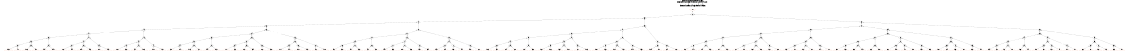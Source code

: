 # Network structure generated by ABC

digraph network {
size = "7.5,10";
center = true;
edge [dir = back];

{
  node [shape = plaintext];
  edge [style = invis];
  LevelTitle1 [label=""];
  LevelTitle2 [label=""];
  Level10 [label = ""];
  Level9 [label = ""];
  Level8 [label = ""];
  Level7 [label = ""];
  Level6 [label = ""];
  Level5 [label = ""];
  Level4 [label = ""];
  Level3 [label = ""];
  Level2 [label = ""];
  Level1 [label = ""];
  Level0 [label = ""];
  LevelTitle1 ->  LevelTitle2 ->  Level10 ->  Level9 ->  Level8 ->  Level7 ->  Level6 ->  Level5 ->  Level4 ->  Level3 ->  Level2 ->  Level1 ->  Level0;
}

{
  rank = same;
  LevelTitle1;
  title1 [shape=plaintext,
          fontsize=20,
          fontname = "Times-Roman",
          label="Network structure visualized by ABC\nBenchmark \"top\". Time was Thu Oct  8 20:19:09 2020. "
         ];
}

{
  rank = same;
  LevelTitle2;
  title2 [shape=plaintext,
          fontsize=18,
          fontname = "Times-Roman",
          label="The network contains 129 logic nodes and 0 latches.\n"
         ];
}

{
  rank = same;
  Level10;
  Node131 [label = "o_0_", shape = invtriangle, color = coral, fillcolor = coral];
}

{
  rank = same;
  Level9;
  Node260 [label = "260\n", shape = ellipse];
}

{
  rank = same;
  Level8;
  Node259 [label = "259\n", shape = ellipse];
}

{
  rank = same;
  Level7;
  Node184 [label = "184\n", shape = ellipse];
  Node258 [label = "258\n", shape = ellipse];
}

{
  rank = same;
  Level6;
  Node183 [label = "183\n", shape = ellipse];
  Node205 [label = "205\n", shape = ellipse];
  Node257 [label = "257\n", shape = ellipse];
}

{
  rank = same;
  Level5;
  Node148 [label = "148\n", shape = ellipse];
  Node165 [label = "165\n", shape = ellipse];
  Node182 [label = "182\n", shape = ellipse];
  Node204 [label = "204\n", shape = ellipse];
  Node222 [label = "222\n", shape = ellipse];
  Node239 [label = "239\n", shape = ellipse];
  Node256 [label = "256\n", shape = ellipse];
}

{
  rank = same;
  Level4;
  Node147 [label = "147\n", shape = ellipse];
  Node164 [label = "164\n", shape = ellipse];
  Node181 [label = "181\n", shape = ellipse];
  Node203 [label = "203\n", shape = ellipse];
  Node221 [label = "221\n", shape = ellipse];
  Node238 [label = "238\n", shape = ellipse];
  Node255 [label = "255\n", shape = ellipse];
}

{
  rank = same;
  Level3;
  Node136 [label = "136\n", shape = ellipse];
  Node141 [label = "141\n", shape = ellipse];
  Node146 [label = "146\n", shape = ellipse];
  Node153 [label = "153\n", shape = ellipse];
  Node158 [label = "158\n", shape = ellipse];
  Node163 [label = "163\n", shape = ellipse];
  Node170 [label = "170\n", shape = ellipse];
  Node175 [label = "175\n", shape = ellipse];
  Node180 [label = "180\n", shape = ellipse];
  Node192 [label = "192\n", shape = ellipse];
  Node197 [label = "197\n", shape = ellipse];
  Node202 [label = "202\n", shape = ellipse];
  Node210 [label = "210\n", shape = ellipse];
  Node215 [label = "215\n", shape = ellipse];
  Node220 [label = "220\n", shape = ellipse];
  Node227 [label = "227\n", shape = ellipse];
  Node232 [label = "232\n", shape = ellipse];
  Node237 [label = "237\n", shape = ellipse];
  Node244 [label = "244\n", shape = ellipse];
  Node249 [label = "249\n", shape = ellipse];
  Node254 [label = "254\n", shape = ellipse];
}

{
  rank = same;
  Level2;
  Node135 [label = "135\n", shape = ellipse];
  Node140 [label = "140\n", shape = ellipse];
  Node145 [label = "145\n", shape = ellipse];
  Node152 [label = "152\n", shape = ellipse];
  Node157 [label = "157\n", shape = ellipse];
  Node162 [label = "162\n", shape = ellipse];
  Node169 [label = "169\n", shape = ellipse];
  Node174 [label = "174\n", shape = ellipse];
  Node179 [label = "179\n", shape = ellipse];
  Node187 [label = "187\n", shape = ellipse];
  Node191 [label = "191\n", shape = ellipse];
  Node196 [label = "196\n", shape = ellipse];
  Node201 [label = "201\n", shape = ellipse];
  Node209 [label = "209\n", shape = ellipse];
  Node214 [label = "214\n", shape = ellipse];
  Node219 [label = "219\n", shape = ellipse];
  Node226 [label = "226\n", shape = ellipse];
  Node231 [label = "231\n", shape = ellipse];
  Node236 [label = "236\n", shape = ellipse];
  Node243 [label = "243\n", shape = ellipse];
  Node248 [label = "248\n", shape = ellipse];
  Node253 [label = "253\n", shape = ellipse];
}

{
  rank = same;
  Level1;
  Node132 [label = "132\n", shape = ellipse];
  Node133 [label = "133\n", shape = ellipse];
  Node134 [label = "134\n", shape = ellipse];
  Node137 [label = "137\n", shape = ellipse];
  Node138 [label = "138\n", shape = ellipse];
  Node139 [label = "139\n", shape = ellipse];
  Node142 [label = "142\n", shape = ellipse];
  Node143 [label = "143\n", shape = ellipse];
  Node144 [label = "144\n", shape = ellipse];
  Node149 [label = "149\n", shape = ellipse];
  Node150 [label = "150\n", shape = ellipse];
  Node151 [label = "151\n", shape = ellipse];
  Node154 [label = "154\n", shape = ellipse];
  Node155 [label = "155\n", shape = ellipse];
  Node156 [label = "156\n", shape = ellipse];
  Node159 [label = "159\n", shape = ellipse];
  Node160 [label = "160\n", shape = ellipse];
  Node161 [label = "161\n", shape = ellipse];
  Node166 [label = "166\n", shape = ellipse];
  Node167 [label = "167\n", shape = ellipse];
  Node168 [label = "168\n", shape = ellipse];
  Node171 [label = "171\n", shape = ellipse];
  Node172 [label = "172\n", shape = ellipse];
  Node173 [label = "173\n", shape = ellipse];
  Node176 [label = "176\n", shape = ellipse];
  Node177 [label = "177\n", shape = ellipse];
  Node178 [label = "178\n", shape = ellipse];
  Node185 [label = "185\n", shape = ellipse];
  Node186 [label = "186\n", shape = ellipse];
  Node188 [label = "188\n", shape = ellipse];
  Node189 [label = "189\n", shape = ellipse];
  Node190 [label = "190\n", shape = ellipse];
  Node193 [label = "193\n", shape = ellipse];
  Node194 [label = "194\n", shape = ellipse];
  Node195 [label = "195\n", shape = ellipse];
  Node198 [label = "198\n", shape = ellipse];
  Node199 [label = "199\n", shape = ellipse];
  Node200 [label = "200\n", shape = ellipse];
  Node206 [label = "206\n", shape = ellipse];
  Node207 [label = "207\n", shape = ellipse];
  Node208 [label = "208\n", shape = ellipse];
  Node211 [label = "211\n", shape = ellipse];
  Node212 [label = "212\n", shape = ellipse];
  Node213 [label = "213\n", shape = ellipse];
  Node216 [label = "216\n", shape = ellipse];
  Node217 [label = "217\n", shape = ellipse];
  Node218 [label = "218\n", shape = ellipse];
  Node223 [label = "223\n", shape = ellipse];
  Node224 [label = "224\n", shape = ellipse];
  Node225 [label = "225\n", shape = ellipse];
  Node228 [label = "228\n", shape = ellipse];
  Node229 [label = "229\n", shape = ellipse];
  Node230 [label = "230\n", shape = ellipse];
  Node233 [label = "233\n", shape = ellipse];
  Node234 [label = "234\n", shape = ellipse];
  Node235 [label = "235\n", shape = ellipse];
  Node240 [label = "240\n", shape = ellipse];
  Node241 [label = "241\n", shape = ellipse];
  Node242 [label = "242\n", shape = ellipse];
  Node245 [label = "245\n", shape = ellipse];
  Node246 [label = "246\n", shape = ellipse];
  Node247 [label = "247\n", shape = ellipse];
  Node250 [label = "250\n", shape = ellipse];
  Node251 [label = "251\n", shape = ellipse];
  Node252 [label = "252\n", shape = ellipse];
}

{
  rank = same;
  Level0;
  Node1 [label = "i_89_", shape = triangle, color = coral, fillcolor = coral];
  Node2 [label = "i_76_", shape = triangle, color = coral, fillcolor = coral];
  Node3 [label = "i_63_", shape = triangle, color = coral, fillcolor = coral];
  Node4 [label = "i_50_", shape = triangle, color = coral, fillcolor = coral];
  Node5 [label = "i_75_", shape = triangle, color = coral, fillcolor = coral];
  Node6 [label = "i_64_", shape = triangle, color = coral, fillcolor = coral];
  Node7 [label = "i_78_", shape = triangle, color = coral, fillcolor = coral];
  Node8 [label = "i_61_", shape = triangle, color = coral, fillcolor = coral];
  Node9 [label = "i_99_", shape = triangle, color = coral, fillcolor = coral];
  Node10 [label = "i_77_", shape = triangle, color = coral, fillcolor = coral];
  Node11 [label = "i_62_", shape = triangle, color = coral, fillcolor = coral];
  Node12 [label = "i_40_", shape = triangle, color = coral, fillcolor = coral];
  Node13 [label = "i_120_", shape = triangle, color = coral, fillcolor = coral];
  Node14 [label = "i_72_", shape = triangle, color = coral, fillcolor = coral];
  Node15 [label = "i_67_", shape = triangle, color = coral, fillcolor = coral];
  Node16 [label = "i_121_", shape = triangle, color = coral, fillcolor = coral];
  Node17 [label = "i_71_", shape = triangle, color = coral, fillcolor = coral];
  Node18 [label = "i_68_", shape = triangle, color = coral, fillcolor = coral];
  Node19 [label = "i_122_", shape = triangle, color = coral, fillcolor = coral];
  Node20 [label = "i_74_", shape = triangle, color = coral, fillcolor = coral];
  Node21 [label = "i_65_", shape = triangle, color = coral, fillcolor = coral];
  Node22 [label = "i_30_", shape = triangle, color = coral, fillcolor = coral];
  Node23 [label = "i_123_", shape = triangle, color = coral, fillcolor = coral];
  Node24 [label = "i_73_", shape = triangle, color = coral, fillcolor = coral];
  Node25 [label = "i_66_", shape = triangle, color = coral, fillcolor = coral];
  Node26 [label = "i_124_", shape = triangle, color = coral, fillcolor = coral];
  Node27 [label = "i_94_", shape = triangle, color = coral, fillcolor = coral];
  Node28 [label = "i_81_", shape = triangle, color = coral, fillcolor = coral];
  Node29 [label = "i_125_", shape = triangle, color = coral, fillcolor = coral];
  Node30 [label = "i_93_", shape = triangle, color = coral, fillcolor = coral];
  Node31 [label = "i_82_", shape = triangle, color = coral, fillcolor = coral];
  Node32 [label = "i_20_", shape = triangle, color = coral, fillcolor = coral];
  Node33 [label = "i_126_", shape = triangle, color = coral, fillcolor = coral];
  Node34 [label = "i_92_", shape = triangle, color = coral, fillcolor = coral];
  Node35 [label = "i_83_", shape = triangle, color = coral, fillcolor = coral];
  Node36 [label = "i_69_", shape = triangle, color = coral, fillcolor = coral];
  Node37 [label = "i_9_", shape = triangle, color = coral, fillcolor = coral];
  Node38 [label = "i_127_", shape = triangle, color = coral, fillcolor = coral];
  Node39 [label = "i_91_", shape = triangle, color = coral, fillcolor = coral];
  Node40 [label = "i_84_", shape = triangle, color = coral, fillcolor = coral];
  Node41 [label = "i_128_", shape = triangle, color = coral, fillcolor = coral];
  Node42 [label = "i_98_", shape = triangle, color = coral, fillcolor = coral];
  Node43 [label = "i_85_", shape = triangle, color = coral, fillcolor = coral];
  Node44 [label = "i_10_", shape = triangle, color = coral, fillcolor = coral];
  Node45 [label = "i_7_", shape = triangle, color = coral, fillcolor = coral];
  Node46 [label = "i_129_", shape = triangle, color = coral, fillcolor = coral];
  Node47 [label = "i_97_", shape = triangle, color = coral, fillcolor = coral];
  Node48 [label = "i_86_", shape = triangle, color = coral, fillcolor = coral];
  Node49 [label = "i_79_", shape = triangle, color = coral, fillcolor = coral];
  Node50 [label = "i_8_", shape = triangle, color = coral, fillcolor = coral];
  Node51 [label = "i_96_", shape = triangle, color = coral, fillcolor = coral];
  Node52 [label = "i_87_", shape = triangle, color = coral, fillcolor = coral];
  Node53 [label = "i_5_", shape = triangle, color = coral, fillcolor = coral];
  Node54 [label = "i_95_", shape = triangle, color = coral, fillcolor = coral];
  Node55 [label = "i_88_", shape = triangle, color = coral, fillcolor = coral];
  Node56 [label = "i_6_", shape = triangle, color = coral, fillcolor = coral];
  Node57 [label = "i_27_", shape = triangle, color = coral, fillcolor = coral];
  Node58 [label = "i_14_", shape = triangle, color = coral, fillcolor = coral];
  Node59 [label = "i_3_", shape = triangle, color = coral, fillcolor = coral];
  Node60 [label = "i_39_", shape = triangle, color = coral, fillcolor = coral];
  Node61 [label = "i_28_", shape = triangle, color = coral, fillcolor = coral];
  Node62 [label = "i_13_", shape = triangle, color = coral, fillcolor = coral];
  Node63 [label = "i_4_", shape = triangle, color = coral, fillcolor = coral];
  Node64 [label = "i_119_", shape = triangle, color = coral, fillcolor = coral];
  Node65 [label = "i_108_", shape = triangle, color = coral, fillcolor = coral];
  Node66 [label = "i_25_", shape = triangle, color = coral, fillcolor = coral];
  Node67 [label = "i_12_", shape = triangle, color = coral, fillcolor = coral];
  Node68 [label = "i_1_", shape = triangle, color = coral, fillcolor = coral];
  Node69 [label = "i_118_", shape = triangle, color = coral, fillcolor = coral];
  Node70 [label = "i_109_", shape = triangle, color = coral, fillcolor = coral];
  Node71 [label = "i_26_", shape = triangle, color = coral, fillcolor = coral];
  Node72 [label = "i_11_", shape = triangle, color = coral, fillcolor = coral];
  Node73 [label = "i_2_", shape = triangle, color = coral, fillcolor = coral];
  Node74 [label = "i_117_", shape = triangle, color = coral, fillcolor = coral];
  Node75 [label = "i_106_", shape = triangle, color = coral, fillcolor = coral];
  Node76 [label = "i_90_", shape = triangle, color = coral, fillcolor = coral];
  Node77 [label = "i_49_", shape = triangle, color = coral, fillcolor = coral];
  Node78 [label = "i_23_", shape = triangle, color = coral, fillcolor = coral];
  Node79 [label = "i_18_", shape = triangle, color = coral, fillcolor = coral];
  Node80 [label = "i_116_", shape = triangle, color = coral, fillcolor = coral];
  Node81 [label = "i_107_", shape = triangle, color = coral, fillcolor = coral];
  Node82 [label = "i_24_", shape = triangle, color = coral, fillcolor = coral];
  Node83 [label = "i_17_", shape = triangle, color = coral, fillcolor = coral];
  Node84 [label = "i_0_", shape = triangle, color = coral, fillcolor = coral];
  Node85 [label = "i_115_", shape = triangle, color = coral, fillcolor = coral];
  Node86 [label = "i_104_", shape = triangle, color = coral, fillcolor = coral];
  Node87 [label = "i_21_", shape = triangle, color = coral, fillcolor = coral];
  Node88 [label = "i_16_", shape = triangle, color = coral, fillcolor = coral];
  Node89 [label = "i_114_", shape = triangle, color = coral, fillcolor = coral];
  Node90 [label = "i_105_", shape = triangle, color = coral, fillcolor = coral];
  Node91 [label = "i_80_", shape = triangle, color = coral, fillcolor = coral];
  Node92 [label = "i_59_", shape = triangle, color = coral, fillcolor = coral];
  Node93 [label = "i_22_", shape = triangle, color = coral, fillcolor = coral];
  Node94 [label = "i_15_", shape = triangle, color = coral, fillcolor = coral];
  Node95 [label = "i_113_", shape = triangle, color = coral, fillcolor = coral];
  Node96 [label = "i_102_", shape = triangle, color = coral, fillcolor = coral];
  Node97 [label = "i_58_", shape = triangle, color = coral, fillcolor = coral];
  Node98 [label = "i_45_", shape = triangle, color = coral, fillcolor = coral];
  Node99 [label = "i_32_", shape = triangle, color = coral, fillcolor = coral];
  Node100 [label = "i_112_", shape = triangle, color = coral, fillcolor = coral];
  Node101 [label = "i_103_", shape = triangle, color = coral, fillcolor = coral];
  Node102 [label = "i_57_", shape = triangle, color = coral, fillcolor = coral];
  Node103 [label = "i_46_", shape = triangle, color = coral, fillcolor = coral];
  Node104 [label = "i_31_", shape = triangle, color = coral, fillcolor = coral];
  Node105 [label = "i_111_", shape = triangle, color = coral, fillcolor = coral];
  Node106 [label = "i_100_", shape = triangle, color = coral, fillcolor = coral];
  Node107 [label = "i_70_", shape = triangle, color = coral, fillcolor = coral];
  Node108 [label = "i_56_", shape = triangle, color = coral, fillcolor = coral];
  Node109 [label = "i_47_", shape = triangle, color = coral, fillcolor = coral];
  Node110 [label = "i_34_", shape = triangle, color = coral, fillcolor = coral];
  Node111 [label = "i_110_", shape = triangle, color = coral, fillcolor = coral];
  Node112 [label = "i_101_", shape = triangle, color = coral, fillcolor = coral];
  Node113 [label = "i_55_", shape = triangle, color = coral, fillcolor = coral];
  Node114 [label = "i_48_", shape = triangle, color = coral, fillcolor = coral];
  Node115 [label = "i_33_", shape = triangle, color = coral, fillcolor = coral];
  Node116 [label = "i_19_", shape = triangle, color = coral, fillcolor = coral];
  Node117 [label = "i_54_", shape = triangle, color = coral, fillcolor = coral];
  Node118 [label = "i_41_", shape = triangle, color = coral, fillcolor = coral];
  Node119 [label = "i_36_", shape = triangle, color = coral, fillcolor = coral];
  Node120 [label = "i_60_", shape = triangle, color = coral, fillcolor = coral];
  Node121 [label = "i_53_", shape = triangle, color = coral, fillcolor = coral];
  Node122 [label = "i_42_", shape = triangle, color = coral, fillcolor = coral];
  Node123 [label = "i_35_", shape = triangle, color = coral, fillcolor = coral];
  Node124 [label = "i_52_", shape = triangle, color = coral, fillcolor = coral];
  Node125 [label = "i_43_", shape = triangle, color = coral, fillcolor = coral];
  Node126 [label = "i_38_", shape = triangle, color = coral, fillcolor = coral];
  Node127 [label = "i_29_", shape = triangle, color = coral, fillcolor = coral];
  Node128 [label = "i_51_", shape = triangle, color = coral, fillcolor = coral];
  Node129 [label = "i_44_", shape = triangle, color = coral, fillcolor = coral];
  Node130 [label = "i_37_", shape = triangle, color = coral, fillcolor = coral];
}

title1 -> title2 [style = invis];
title2 -> Node131 [style = invis];
Node131 -> Node260 [style = solid];
Node132 -> Node90 [style = solid];
Node132 -> Node118 [style = solid];
Node133 -> Node75 [style = solid];
Node133 -> Node122 [style = solid];
Node134 -> Node12 [style = solid];
Node134 -> Node86 [style = solid];
Node135 -> Node132 [style = solid];
Node135 -> Node133 [style = solid];
Node136 -> Node134 [style = solid];
Node136 -> Node135 [style = solid];
Node137 -> Node65 [style = solid];
Node137 -> Node129 [style = solid];
Node138 -> Node70 [style = solid];
Node138 -> Node98 [style = solid];
Node139 -> Node81 [style = solid];
Node139 -> Node125 [style = solid];
Node140 -> Node137 [style = solid];
Node140 -> Node138 [style = solid];
Node141 -> Node139 [style = solid];
Node141 -> Node140 [style = solid];
Node142 -> Node96 [style = solid];
Node142 -> Node126 [style = solid];
Node143 -> Node60 [style = solid];
Node143 -> Node101 [style = solid];
Node144 -> Node112 [style = solid];
Node144 -> Node130 [style = solid];
Node145 -> Node142 [style = solid];
Node145 -> Node143 [style = solid];
Node146 -> Node144 [style = solid];
Node146 -> Node145 [style = solid];
Node147 -> Node136 [style = solid];
Node147 -> Node141 [style = solid];
Node148 -> Node146 [style = solid];
Node148 -> Node147 [style = solid];
Node149 -> Node4 [style = solid];
Node149 -> Node89 [style = solid];
Node150 -> Node85 [style = solid];
Node150 -> Node128 [style = solid];
Node151 -> Node77 [style = solid];
Node151 -> Node95 [style = solid];
Node152 -> Node149 [style = solid];
Node152 -> Node150 [style = solid];
Node153 -> Node151 [style = solid];
Node153 -> Node152 [style = solid];
Node154 -> Node74 [style = solid];
Node154 -> Node121 [style = solid];
Node155 -> Node69 [style = solid];
Node155 -> Node117 [style = solid];
Node156 -> Node80 [style = solid];
Node156 -> Node124 [style = solid];
Node157 -> Node154 [style = solid];
Node157 -> Node155 [style = solid];
Node158 -> Node156 [style = solid];
Node158 -> Node157 [style = solid];
Node159 -> Node105 [style = solid];
Node159 -> Node109 [style = solid];
Node160 -> Node100 [style = solid];
Node160 -> Node114 [style = solid];
Node161 -> Node103 [style = solid];
Node161 -> Node111 [style = solid];
Node162 -> Node159 [style = solid];
Node162 -> Node160 [style = solid];
Node163 -> Node161 [style = solid];
Node163 -> Node162 [style = solid];
Node164 -> Node153 [style = solid];
Node164 -> Node158 [style = solid];
Node165 -> Node163 [style = solid];
Node165 -> Node164 [style = solid];
Node166 -> Node51 [style = solid];
Node166 -> Node99 [style = solid];
Node167 -> Node47 [style = solid];
Node167 -> Node115 [style = solid];
Node168 -> Node54 [style = solid];
Node168 -> Node104 [style = solid];
Node169 -> Node166 [style = solid];
Node169 -> Node167 [style = solid];
Node170 -> Node168 [style = solid];
Node170 -> Node169 [style = solid];
Node171 -> Node9 [style = solid];
Node171 -> Node123 [style = solid];
Node172 -> Node106 [style = solid];
Node172 -> Node119 [style = solid];
Node173 -> Node42 [style = solid];
Node173 -> Node110 [style = solid];
Node174 -> Node171 [style = solid];
Node174 -> Node172 [style = solid];
Node175 -> Node173 [style = solid];
Node175 -> Node174 [style = solid];
Node176 -> Node30 [style = solid];
Node176 -> Node127 [style = solid];
Node177 -> Node22 [style = solid];
Node177 -> Node27 [style = solid];
Node178 -> Node34 [style = solid];
Node178 -> Node61 [style = solid];
Node179 -> Node176 [style = solid];
Node179 -> Node177 [style = solid];
Node180 -> Node178 [style = solid];
Node180 -> Node179 [style = solid];
Node181 -> Node170 [style = solid];
Node181 -> Node175 [style = solid];
Node182 -> Node180 [style = solid];
Node182 -> Node181 [style = solid];
Node183 -> Node148 [style = solid];
Node183 -> Node165 [style = solid];
Node184 -> Node182 [style = solid];
Node184 -> Node183 [style = solid];
Node185 -> Node46 [style = solid];
Node185 -> Node84 [style = solid];
Node186 -> Node6 [style = solid];
Node186 -> Node41 [style = solid];
Node187 -> Node185 [style = solid];
Node187 -> Node186 [style = solid];
Node188 -> Node23 [style = solid];
Node188 -> Node92 [style = solid];
Node189 -> Node26 [style = solid];
Node189 -> Node120 [style = solid];
Node190 -> Node19 [style = solid];
Node190 -> Node97 [style = solid];
Node191 -> Node188 [style = solid];
Node191 -> Node189 [style = solid];
Node192 -> Node190 [style = solid];
Node192 -> Node191 [style = solid];
Node193 -> Node11 [style = solid];
Node193 -> Node33 [style = solid];
Node194 -> Node3 [style = solid];
Node194 -> Node38 [style = solid];
Node195 -> Node8 [style = solid];
Node195 -> Node29 [style = solid];
Node196 -> Node193 [style = solid];
Node196 -> Node194 [style = solid];
Node197 -> Node195 [style = solid];
Node197 -> Node196 [style = solid];
Node198 -> Node13 [style = solid];
Node198 -> Node108 [style = solid];
Node199 -> Node16 [style = solid];
Node199 -> Node102 [style = solid];
Node200 -> Node64 [style = solid];
Node200 -> Node113 [style = solid];
Node201 -> Node198 [style = solid];
Node201 -> Node199 [style = solid];
Node202 -> Node200 [style = solid];
Node202 -> Node201 [style = solid];
Node203 -> Node192 [style = solid];
Node203 -> Node197 [style = solid];
Node204 -> Node202 [style = solid];
Node204 -> Node203 [style = solid];
Node205 -> Node187 [style = solid];
Node205 -> Node204 [style = solid];
Node206 -> Node7 [style = solid];
Node206 -> Node58 [style = solid];
Node207 -> Node49 [style = solid];
Node207 -> Node94 [style = solid];
Node208 -> Node10 [style = solid];
Node208 -> Node62 [style = solid];
Node209 -> Node206 [style = solid];
Node209 -> Node207 [style = solid];
Node210 -> Node208 [style = solid];
Node210 -> Node209 [style = solid];
Node211 -> Node28 [style = solid];
Node211 -> Node83 [style = solid];
Node212 -> Node31 [style = solid];
Node212 -> Node79 [style = solid];
Node213 -> Node88 [style = solid];
Node213 -> Node91 [style = solid];
Node214 -> Node211 [style = solid];
Node214 -> Node212 [style = solid];
Node215 -> Node213 [style = solid];
Node215 -> Node214 [style = solid];
Node216 -> Node5 [style = solid];
Node216 -> Node72 [style = solid];
Node217 -> Node2 [style = solid];
Node217 -> Node67 [style = solid];
Node218 -> Node20 [style = solid];
Node218 -> Node44 [style = solid];
Node219 -> Node216 [style = solid];
Node219 -> Node217 [style = solid];
Node220 -> Node218 [style = solid];
Node220 -> Node219 [style = solid];
Node221 -> Node210 [style = solid];
Node221 -> Node215 [style = solid];
Node222 -> Node220 [style = solid];
Node222 -> Node221 [style = solid];
Node223 -> Node52 [style = solid];
Node223 -> Node78 [style = solid];
Node224 -> Node55 [style = solid];
Node224 -> Node82 [style = solid];
Node225 -> Node48 [style = solid];
Node225 -> Node93 [style = solid];
Node226 -> Node223 [style = solid];
Node226 -> Node224 [style = solid];
Node227 -> Node225 [style = solid];
Node227 -> Node226 [style = solid];
Node228 -> Node71 [style = solid];
Node228 -> Node76 [style = solid];
Node229 -> Node39 [style = solid];
Node229 -> Node57 [style = solid];
Node230 -> Node1 [style = solid];
Node230 -> Node66 [style = solid];
Node231 -> Node228 [style = solid];
Node231 -> Node229 [style = solid];
Node232 -> Node230 [style = solid];
Node232 -> Node231 [style = solid];
Node233 -> Node32 [style = solid];
Node233 -> Node40 [style = solid];
Node234 -> Node43 [style = solid];
Node234 -> Node87 [style = solid];
Node235 -> Node35 [style = solid];
Node235 -> Node116 [style = solid];
Node236 -> Node233 [style = solid];
Node236 -> Node234 [style = solid];
Node237 -> Node235 [style = solid];
Node237 -> Node236 [style = solid];
Node238 -> Node227 [style = solid];
Node238 -> Node232 [style = solid];
Node239 -> Node237 [style = solid];
Node239 -> Node238 [style = solid];
Node240 -> Node36 [style = solid];
Node240 -> Node53 [style = solid];
Node241 -> Node56 [style = solid];
Node241 -> Node107 [style = solid];
Node242 -> Node18 [style = solid];
Node242 -> Node63 [style = solid];
Node243 -> Node240 [style = solid];
Node243 -> Node241 [style = solid];
Node244 -> Node242 [style = solid];
Node244 -> Node243 [style = solid];
Node245 -> Node14 [style = solid];
Node245 -> Node50 [style = solid];
Node246 -> Node24 [style = solid];
Node246 -> Node37 [style = solid];
Node247 -> Node17 [style = solid];
Node247 -> Node45 [style = solid];
Node248 -> Node245 [style = solid];
Node248 -> Node246 [style = solid];
Node249 -> Node247 [style = solid];
Node249 -> Node248 [style = solid];
Node250 -> Node25 [style = solid];
Node250 -> Node73 [style = solid];
Node251 -> Node15 [style = solid];
Node251 -> Node59 [style = solid];
Node252 -> Node21 [style = solid];
Node252 -> Node68 [style = solid];
Node253 -> Node250 [style = solid];
Node253 -> Node251 [style = solid];
Node254 -> Node252 [style = solid];
Node254 -> Node253 [style = solid];
Node255 -> Node244 [style = solid];
Node255 -> Node249 [style = solid];
Node256 -> Node254 [style = solid];
Node256 -> Node255 [style = solid];
Node257 -> Node222 [style = solid];
Node257 -> Node239 [style = solid];
Node258 -> Node256 [style = solid];
Node258 -> Node257 [style = solid];
Node259 -> Node184 [style = solid];
Node259 -> Node205 [style = solid];
Node260 -> Node258 [style = solid];
Node260 -> Node259 [style = solid];
}

